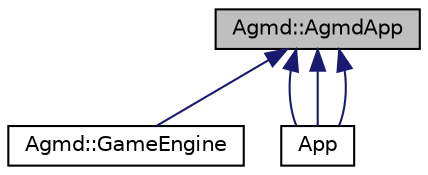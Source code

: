 digraph "Agmd::AgmdApp"
{
  edge [fontname="Helvetica",fontsize="10",labelfontname="Helvetica",labelfontsize="10"];
  node [fontname="Helvetica",fontsize="10",shape=record];
  Node1 [label="Agmd::AgmdApp",height=0.2,width=0.4,color="black", fillcolor="grey75", style="filled" fontcolor="black"];
  Node1 -> Node2 [dir="back",color="midnightblue",fontsize="10",style="solid",fontname="Helvetica"];
  Node2 [label="Agmd::GameEngine",height=0.2,width=0.4,color="black", fillcolor="white", style="filled",URL="$class_agmd_1_1_game_engine.html"];
  Node1 -> Node3 [dir="back",color="midnightblue",fontsize="10",style="solid",fontname="Helvetica"];
  Node3 [label="App",height=0.2,width=0.4,color="black", fillcolor="white", style="filled",URL="$class_app.html"];
  Node1 -> Node3 [dir="back",color="midnightblue",fontsize="10",style="solid",fontname="Helvetica"];
  Node1 -> Node3 [dir="back",color="midnightblue",fontsize="10",style="solid",fontname="Helvetica"];
}

